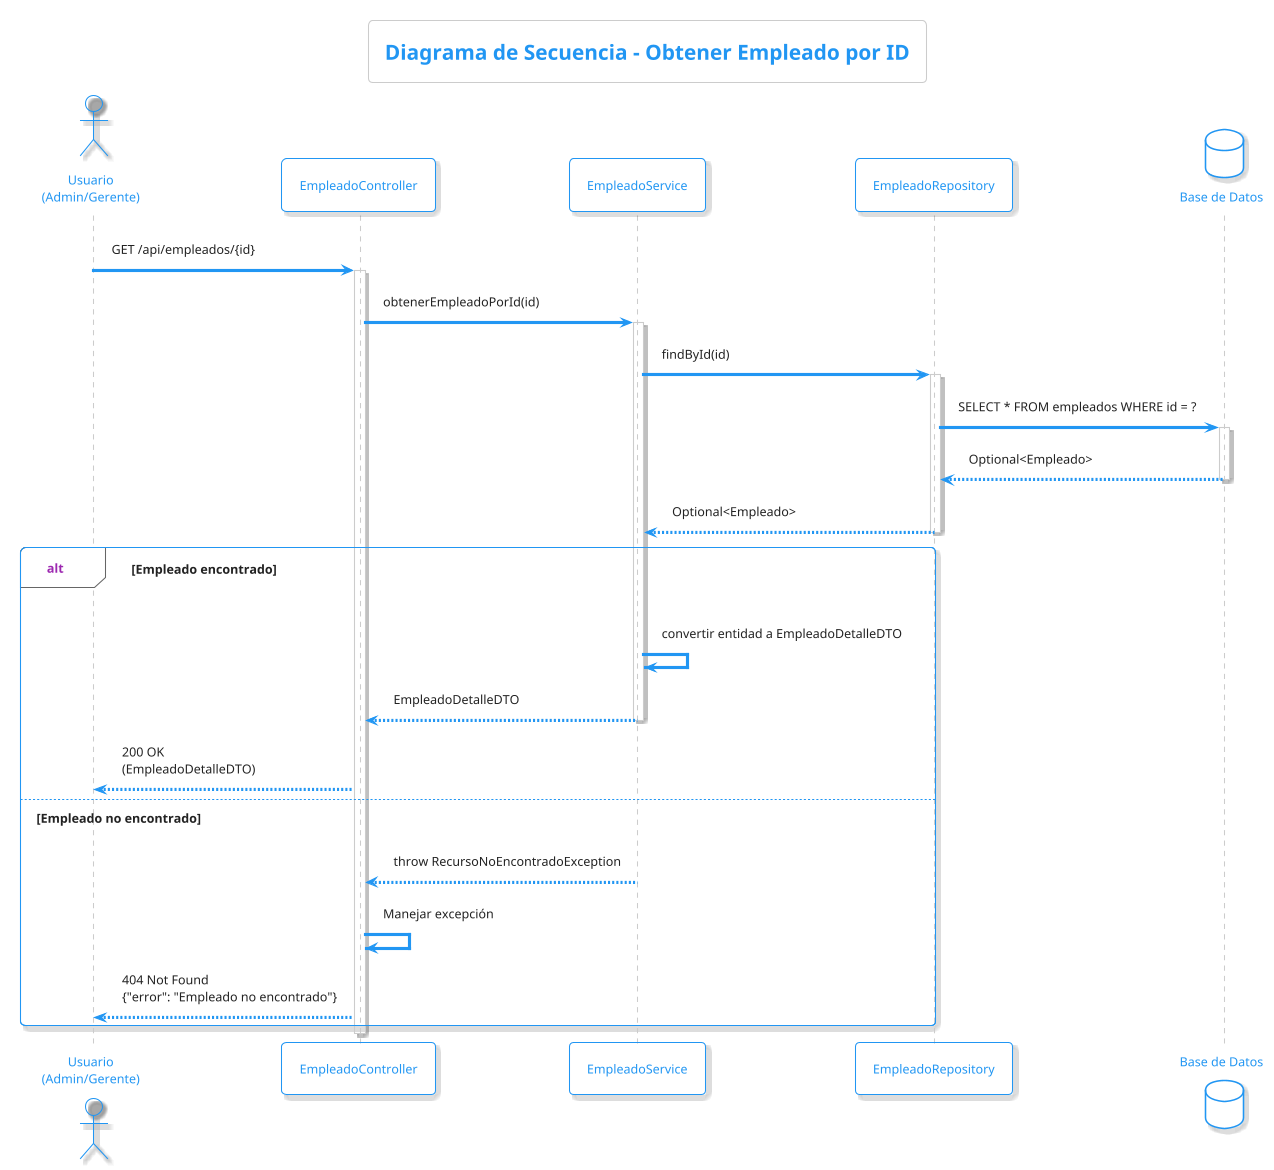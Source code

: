 @startuml sequence_obtener_empleado_por_id
!theme materia-outline
title Diagrama de Secuencia - Obtener Empleado por ID

' ===== PARTICIPANTES =====
actor "Usuario\n(Admin/Gerente)" as Usuario
participant "EmpleadoController" as Controller
participant "EmpleadoService" as Service
participant "EmpleadoRepository" as Repository
database "Base de Datos" as DB

' ===== FLUJO PRINCIPAL =====
Usuario -> Controller : GET /api/empleados/{id}
activate Controller

Controller -> Service : obtenerEmpleadoPorId(id)
activate Service

Service -> Repository : findById(id)
activate Repository
Repository -> DB : SELECT * FROM empleados WHERE id = ?
activate DB
DB --> Repository : Optional<Empleado>
deactivate DB
Repository --> Service : Optional<Empleado>
deactivate Repository

alt Empleado encontrado
    Service -> Service : convertir entidad a EmpleadoDetalleDTO
    Service --> Controller : EmpleadoDetalleDTO
    deactivate Service
    Controller --> Usuario : 200 OK\n(EmpleadoDetalleDTO)
else Empleado no encontrado
    Service --> Controller : throw RecursoNoEncontradoException
    deactivate Service
    Controller -> Controller : Manejar excepción
    Controller --> Usuario : 404 Not Found\n{"error": "Empleado no encontrado"}
end

deactivate Controller
@enduml

